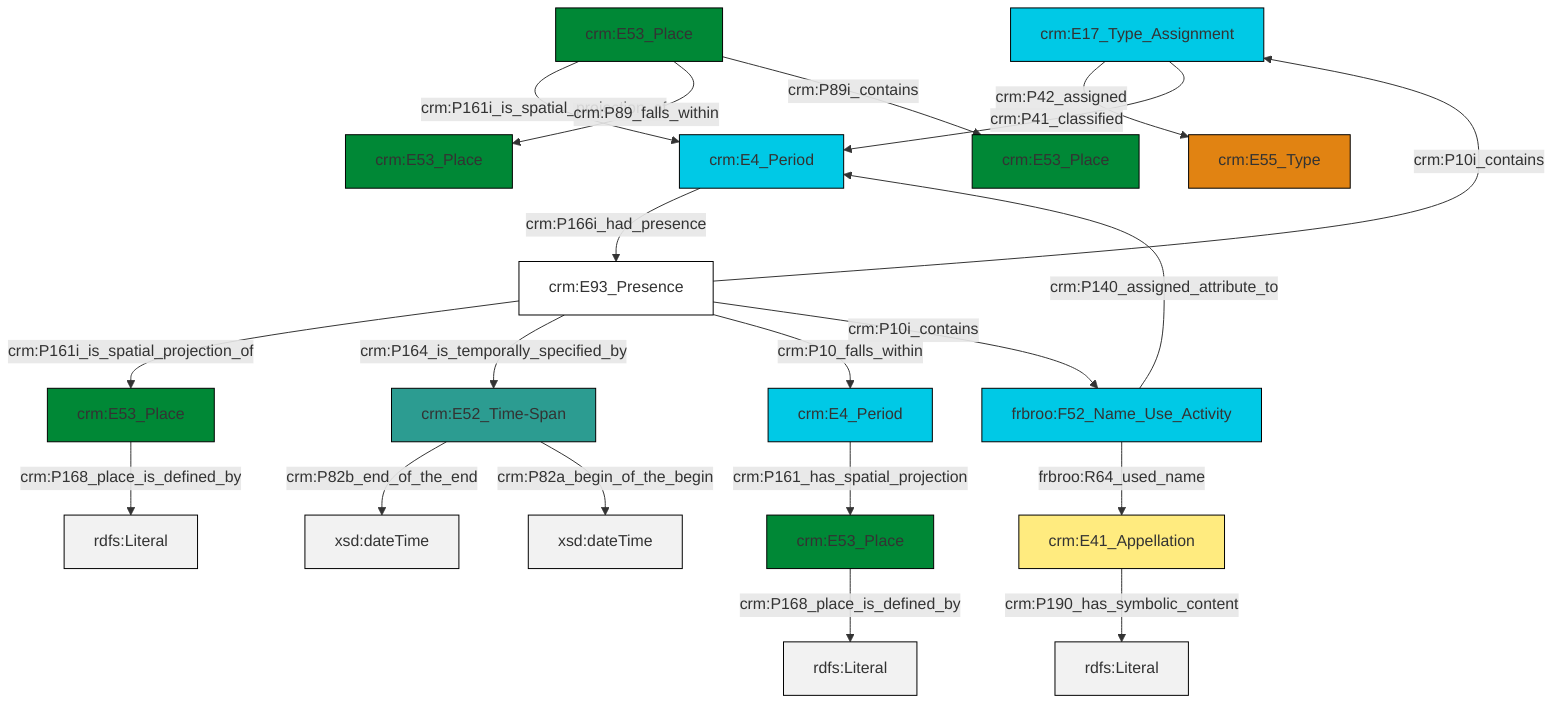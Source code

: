 graph TD
classDef Literal fill:#f2f2f2,stroke:#000000;
classDef CRM_Entity fill:#FFFFFF,stroke:#000000;
classDef Temporal_Entity fill:#00C9E6, stroke:#000000;
classDef Type fill:#E18312, stroke:#000000;
classDef Time-Span fill:#2C9C91, stroke:#000000;
classDef Appellation fill:#FFEB7F, stroke:#000000;
classDef Place fill:#008836, stroke:#000000;
classDef Persistent_Item fill:#B266B2, stroke:#000000;
classDef Conceptual_Object fill:#FFD700, stroke:#000000;
classDef Physical_Thing fill:#D2B48C, stroke:#000000;
classDef Actor fill:#f58aad, stroke:#000000;
classDef PC_Classes fill:#4ce600, stroke:#000000;
classDef Multi fill:#cccccc,stroke:#000000;

0["crm:E53_Place"]:::Place -->|crm:P168_place_is_defined_by| 1[rdfs:Literal]:::Literal
4["crm:E52_Time-Span"]:::Time-Span -->|crm:P82b_end_of_the_end| 5[xsd:dateTime]:::Literal
6["crm:E17_Type_Assignment"]:::Temporal_Entity -->|crm:P42_assigned| 7["crm:E55_Type"]:::Type
8["crm:E53_Place"]:::Place -->|crm:P161i_is_spatial_projection_of| 9["crm:E4_Period"]:::Temporal_Entity
10["crm:E93_Presence"]:::CRM_Entity -->|crm:P161i_is_spatial_projection_of| 0["crm:E53_Place"]:::Place
9["crm:E4_Period"]:::Temporal_Entity -->|crm:P166i_had_presence| 10["crm:E93_Presence"]:::CRM_Entity
12["crm:E41_Appellation"]:::Appellation -->|crm:P190_has_symbolic_content| 13[rdfs:Literal]:::Literal
10["crm:E93_Presence"]:::CRM_Entity -->|crm:P10i_contains| 6["crm:E17_Type_Assignment"]:::Temporal_Entity
6["crm:E17_Type_Assignment"]:::Temporal_Entity -->|crm:P41_classified| 9["crm:E4_Period"]:::Temporal_Entity
10["crm:E93_Presence"]:::CRM_Entity -->|crm:P164_is_temporally_specified_by| 4["crm:E52_Time-Span"]:::Time-Span
16["crm:E53_Place"]:::Place -->|crm:P168_place_is_defined_by| 17[rdfs:Literal]:::Literal
22["frbroo:F52_Name_Use_Activity"]:::Temporal_Entity -->|frbroo:R64_used_name| 12["crm:E41_Appellation"]:::Appellation
8["crm:E53_Place"]:::Place -->|crm:P89_falls_within| 2["crm:E53_Place"]:::Place
10["crm:E93_Presence"]:::CRM_Entity -->|crm:P10_falls_within| 24["crm:E4_Period"]:::Temporal_Entity
4["crm:E52_Time-Span"]:::Time-Span -->|crm:P82a_begin_of_the_begin| 27[xsd:dateTime]:::Literal
8["crm:E53_Place"]:::Place -->|crm:P89i_contains| 18["crm:E53_Place"]:::Place
24["crm:E4_Period"]:::Temporal_Entity -->|crm:P161_has_spatial_projection| 16["crm:E53_Place"]:::Place
22["frbroo:F52_Name_Use_Activity"]:::Temporal_Entity -->|crm:P140_assigned_attribute_to| 9["crm:E4_Period"]:::Temporal_Entity
10["crm:E93_Presence"]:::CRM_Entity -->|crm:P10i_contains| 22["frbroo:F52_Name_Use_Activity"]:::Temporal_Entity